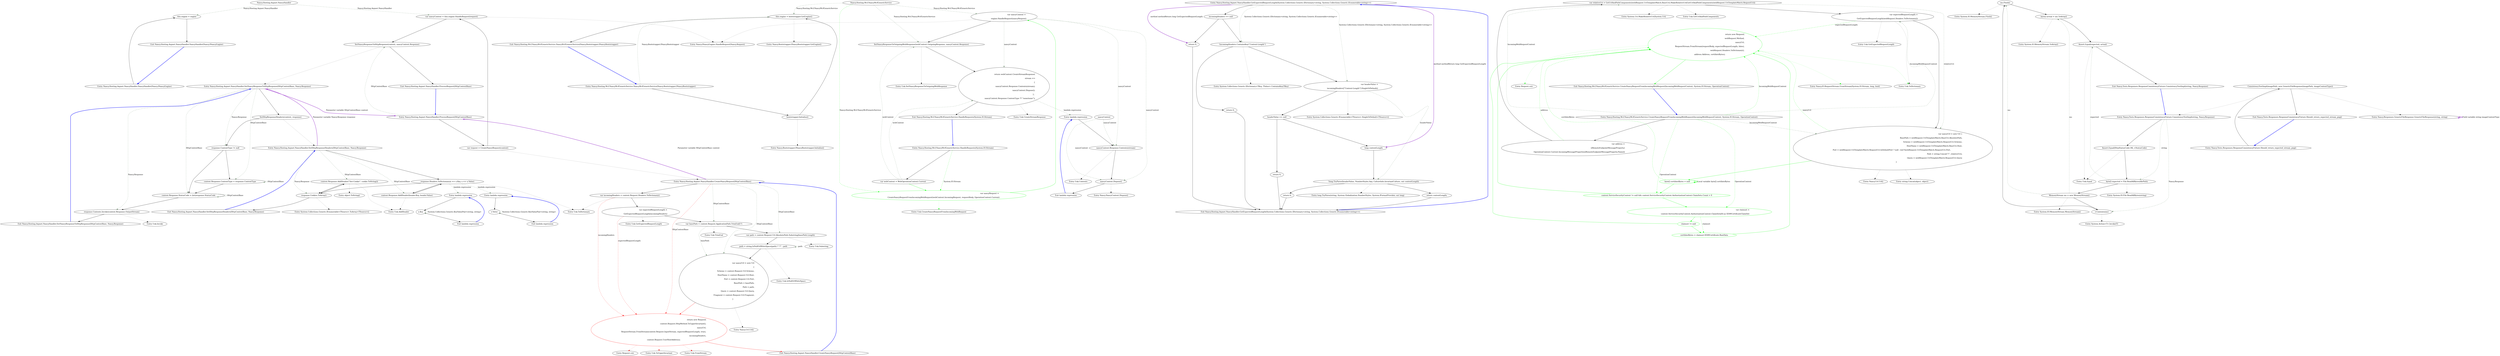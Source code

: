 digraph  {
n66 [label="Nancy.Hosting.Aspnet.NancyHandler", span=""];
n0 [label="Entry Nancy.Hosting.Aspnet.NancyHandler.NancyHandler(Nancy.INancyEngine)", span="20-20", cluster="Nancy.Hosting.Aspnet.NancyHandler.NancyHandler(Nancy.INancyEngine)"];
n1 [label="this.engine = engine", span="22-22", cluster="Nancy.Hosting.Aspnet.NancyHandler.NancyHandler(Nancy.INancyEngine)"];
n2 [label="Exit Nancy.Hosting.Aspnet.NancyHandler.NancyHandler(Nancy.INancyEngine)", span="20-20", cluster="Nancy.Hosting.Aspnet.NancyHandler.NancyHandler(Nancy.INancyEngine)"];
n3 [label="Entry Nancy.Hosting.Aspnet.NancyHandler.ProcessRequest(HttpContextBase)", span="29-29", cluster="Nancy.Hosting.Aspnet.NancyHandler.ProcessRequest(HttpContextBase)"];
n4 [label="var request = CreateNancyRequest(context)", span="31-31", cluster="Nancy.Hosting.Aspnet.NancyHandler.ProcessRequest(HttpContextBase)"];
n6 [label="SetNancyResponseToHttpResponse(context, nancyContext.Response)", span="35-35", cluster="Nancy.Hosting.Aspnet.NancyHandler.ProcessRequest(HttpContextBase)"];
n5 [label="var nancyContext = this.engine.HandleRequest(request)", span="33-33", cluster="Nancy.Hosting.Aspnet.NancyHandler.ProcessRequest(HttpContextBase)"];
n8 [label="Entry Nancy.Hosting.Aspnet.NancyHandler.CreateNancyRequest(HttpContextBase)", span="39-39", cluster="Nancy.Hosting.Aspnet.NancyHandler.CreateNancyRequest(HttpContextBase)"];
n9 [label="Entry Nancy.INancyEngine.HandleRequest(Nancy.Request)", span="21-21", cluster="Nancy.INancyEngine.HandleRequest(Nancy.Request)"];
n7 [label="Exit Nancy.Hosting.Aspnet.NancyHandler.ProcessRequest(HttpContextBase)", span="29-29", cluster="Nancy.Hosting.Aspnet.NancyHandler.ProcessRequest(HttpContextBase)"];
n10 [label="Entry Nancy.Hosting.Aspnet.NancyHandler.SetNancyResponseToHttpResponse(HttpContextBase, Nancy.Response)", span="99-99", cluster="Nancy.Hosting.Aspnet.NancyHandler.SetNancyResponseToHttpResponse(HttpContextBase, Nancy.Response)"];
n11 [label="var incomingHeaders = context.Request.Headers.ToDictionary()", span="41-41", cluster="Nancy.Hosting.Aspnet.NancyHandler.CreateNancyRequest(HttpContextBase)"];
n13 [label="var basePath = context.Request.ApplicationPath.TrimEnd('/')", span="46-46", cluster="Nancy.Hosting.Aspnet.NancyHandler.CreateNancyRequest(HttpContextBase)"];
n14 [label="var path = context.Request.Url.AbsolutePath.Substring(basePath.Length)", span="48-48", cluster="Nancy.Hosting.Aspnet.NancyHandler.CreateNancyRequest(HttpContextBase)"];
n16 [label="var nancyUrl = new Url\r\n                               {\r\n                                   Scheme = context.Request.Url.Scheme,\r\n                                   HostName = context.Request.Url.Host,\r\n                                   Port = context.Request.Url.Port,\r\n                                   BasePath = basePath,\r\n                                   Path = path,\r\n                                   Query = context.Request.Url.Query,\r\n                                   Fragment = context.Request.Url.Fragment,\r\n                               }", span="51-60", cluster="Nancy.Hosting.Aspnet.NancyHandler.CreateNancyRequest(HttpContextBase)"];
n17 [label="return new Request(\r\n                context.Request.HttpMethod.ToUpperInvariant(),\r\n                nancyUrl,\r\n                RequestStream.FromStream(context.Request.InputStream, expectedRequestLength, true),\r\n                incomingHeaders,\r\n                context.Request.UserHostAddress);", span="62-67", cluster="Nancy.Hosting.Aspnet.NancyHandler.CreateNancyRequest(HttpContextBase)", color=red, community=0];
n12 [label="var expectedRequestLength =\r\n                GetExpectedRequestLength(incomingHeaders)", span="43-44", cluster="Nancy.Hosting.Aspnet.NancyHandler.CreateNancyRequest(HttpContextBase)"];
n19 [label="Entry Unk.ToDictionary", span="", cluster="Unk.ToDictionary"];
n20 [label="Entry Unk.GetExpectedRequestLength", span="", cluster="Unk.GetExpectedRequestLength"];
n21 [label="Entry Unk.TrimEnd", span="", cluster="Unk.TrimEnd"];
n15 [label="path = string.IsNullOrWhiteSpace(path) ? ''/'' : path", span="49-49", cluster="Nancy.Hosting.Aspnet.NancyHandler.CreateNancyRequest(HttpContextBase)"];
n22 [label="Entry Unk.Substring", span="", cluster="Unk.Substring"];
n23 [label="Entry Unk.IsNullOrWhiteSpace", span="", cluster="Unk.IsNullOrWhiteSpace"];
n24 [label="Entry Nancy.Url.Url()", span="16-16", cluster="Nancy.Url.Url()"];
n18 [label="Exit Nancy.Hosting.Aspnet.NancyHandler.CreateNancyRequest(HttpContextBase)", span="39-39", cluster="Nancy.Hosting.Aspnet.NancyHandler.CreateNancyRequest(HttpContextBase)"];
n25 [label="Entry Request.cstr", span="", cluster="Request.cstr"];
n26 [label="Entry Unk.ToUpperInvariant", span="", cluster="Unk.ToUpperInvariant"];
n27 [label="Entry Unk.FromStream", span="", cluster="Unk.FromStream"];
n28 [label="Entry Nancy.Hosting.Aspnet.NancyHandler.GetExpectedRequestLength(System.Collections.Generic.IDictionary<string, System.Collections.Generic.IEnumerable<string>>)", span="70-70", cluster="Nancy.Hosting.Aspnet.NancyHandler.GetExpectedRequestLength(System.Collections.Generic.IDictionary<string, System.Collections.Generic.IEnumerable<string>>)"];
n29 [label="incomingHeaders == null", span="72-72", cluster="Nancy.Hosting.Aspnet.NancyHandler.GetExpectedRequestLength(System.Collections.Generic.IDictionary<string, System.Collections.Generic.IEnumerable<string>>)"];
n31 [label="!incomingHeaders.ContainsKey(''Content-Length'')", span="77-77", cluster="Nancy.Hosting.Aspnet.NancyHandler.GetExpectedRequestLength(System.Collections.Generic.IDictionary<string, System.Collections.Generic.IEnumerable<string>>)"];
n33 [label="var headerValue =\r\n                incomingHeaders[''Content-Length''].SingleOrDefault()", span="82-83", cluster="Nancy.Hosting.Aspnet.NancyHandler.GetExpectedRequestLength(System.Collections.Generic.IDictionary<string, System.Collections.Generic.IEnumerable<string>>)"];
n30 [label="return 0;", span="74-74", cluster="Nancy.Hosting.Aspnet.NancyHandler.GetExpectedRequestLength(System.Collections.Generic.IDictionary<string, System.Collections.Generic.IEnumerable<string>>)"];
n32 [label="return 0;", span="79-79", cluster="Nancy.Hosting.Aspnet.NancyHandler.GetExpectedRequestLength(System.Collections.Generic.IDictionary<string, System.Collections.Generic.IEnumerable<string>>)"];
n41 [label="Entry System.Collections.Generic.IDictionary<TKey, TValue>.ContainsKey(TKey)", span="0-0", cluster="System.Collections.Generic.IDictionary<TKey, TValue>.ContainsKey(TKey)"];
n34 [label="headerValue == null", span="85-85", cluster="Nancy.Hosting.Aspnet.NancyHandler.GetExpectedRequestLength(System.Collections.Generic.IDictionary<string, System.Collections.Generic.IEnumerable<string>>)"];
n42 [label="Entry System.Collections.Generic.IEnumerable<TSource>.SingleOrDefault<TSource>()", span="0-0", cluster="System.Collections.Generic.IEnumerable<TSource>.SingleOrDefault<TSource>()"];
n37 [label="!long.TryParse(headerValue, NumberStyles.Any, CultureInfo.InvariantCulture, out contentLength)", span="91-91", cluster="Nancy.Hosting.Aspnet.NancyHandler.GetExpectedRequestLength(System.Collections.Generic.IDictionary<string, System.Collections.Generic.IEnumerable<string>>)"];
n35 [label="return 0;", span="87-87", cluster="Nancy.Hosting.Aspnet.NancyHandler.GetExpectedRequestLength(System.Collections.Generic.IDictionary<string, System.Collections.Generic.IEnumerable<string>>)"];
n36 [label="long contentLength", span="90-90", cluster="Nancy.Hosting.Aspnet.NancyHandler.GetExpectedRequestLength(System.Collections.Generic.IDictionary<string, System.Collections.Generic.IEnumerable<string>>)"];
n38 [label="return 0;", span="93-93", cluster="Nancy.Hosting.Aspnet.NancyHandler.GetExpectedRequestLength(System.Collections.Generic.IDictionary<string, System.Collections.Generic.IEnumerable<string>>)"];
n39 [label="return contentLength;", span="96-96", cluster="Nancy.Hosting.Aspnet.NancyHandler.GetExpectedRequestLength(System.Collections.Generic.IDictionary<string, System.Collections.Generic.IEnumerable<string>>)"];
n43 [label="Entry long.TryParse(string, System.Globalization.NumberStyles, System.IFormatProvider, out long)", span="0-0", cluster="long.TryParse(string, System.Globalization.NumberStyles, System.IFormatProvider, out long)"];
n40 [label="Exit Nancy.Hosting.Aspnet.NancyHandler.GetExpectedRequestLength(System.Collections.Generic.IDictionary<string, System.Collections.Generic.IEnumerable<string>>)", span="70-70", cluster="Nancy.Hosting.Aspnet.NancyHandler.GetExpectedRequestLength(System.Collections.Generic.IDictionary<string, System.Collections.Generic.IEnumerable<string>>)"];
n44 [label="SetHttpResponseHeaders(context, response)", span="101-101", cluster="Nancy.Hosting.Aspnet.NancyHandler.SetNancyResponseToHttpResponse(HttpContextBase, Nancy.Response)"];
n45 [label="response.ContentType != null", span="103-103", cluster="Nancy.Hosting.Aspnet.NancyHandler.SetNancyResponseToHttpResponse(HttpContextBase, Nancy.Response)"];
n46 [label="context.Response.ContentType = response.ContentType", span="105-105", cluster="Nancy.Hosting.Aspnet.NancyHandler.SetNancyResponseToHttpResponse(HttpContextBase, Nancy.Response)"];
n47 [label="context.Response.StatusCode = (int)response.StatusCode", span="107-107", cluster="Nancy.Hosting.Aspnet.NancyHandler.SetNancyResponseToHttpResponse(HttpContextBase, Nancy.Response)"];
n48 [label="response.Contents.Invoke(context.Response.OutputStream)", span="108-108", cluster="Nancy.Hosting.Aspnet.NancyHandler.SetNancyResponseToHttpResponse(HttpContextBase, Nancy.Response)"];
n50 [label="Entry Nancy.Hosting.Aspnet.NancyHandler.SetHttpResponseHeaders(HttpContextBase, Nancy.Response)", span="111-111", cluster="Nancy.Hosting.Aspnet.NancyHandler.SetHttpResponseHeaders(HttpContextBase, Nancy.Response)"];
n49 [label="Exit Nancy.Hosting.Aspnet.NancyHandler.SetNancyResponseToHttpResponse(HttpContextBase, Nancy.Response)", span="99-99", cluster="Nancy.Hosting.Aspnet.NancyHandler.SetNancyResponseToHttpResponse(HttpContextBase, Nancy.Response)"];
n51 [label="Entry Unk.Invoke", span="", cluster="Unk.Invoke"];
n52 [label="response.Headers.ToDictionary(x => x.Key, x => x.Value)", span="113-113", cluster="Nancy.Hosting.Aspnet.NancyHandler.SetHttpResponseHeaders(HttpContextBase, Nancy.Response)"];
n53 [label="context.Response.AddHeader(header.Key, header.Value)", span="115-115", cluster="Nancy.Hosting.Aspnet.NancyHandler.SetHttpResponseHeaders(HttpContextBase, Nancy.Response)"];
n54 [label="response.Cookies.ToArray()", span="118-118", cluster="Nancy.Hosting.Aspnet.NancyHandler.SetHttpResponseHeaders(HttpContextBase, Nancy.Response)"];
n55 [label="context.Response.AddHeader(''Set-Cookie'', cookie.ToString())", span="120-120", cluster="Nancy.Hosting.Aspnet.NancyHandler.SetHttpResponseHeaders(HttpContextBase, Nancy.Response)"];
n60 [label="Entry lambda expression", span="113-113", cluster="lambda expression"];
n63 [label="Entry lambda expression", span="113-113", cluster="lambda expression"];
n57 [label="Entry Unk.AddHeader", span="", cluster="Unk.AddHeader"];
n56 [label="Exit Nancy.Hosting.Aspnet.NancyHandler.SetHttpResponseHeaders(HttpContextBase, Nancy.Response)", span="111-111", cluster="Nancy.Hosting.Aspnet.NancyHandler.SetHttpResponseHeaders(HttpContextBase, Nancy.Response)"];
n58 [label="Entry System.Collections.Generic.IEnumerable<TSource>.ToArray<TSource>()", span="0-0", cluster="System.Collections.Generic.IEnumerable<TSource>.ToArray<TSource>()"];
n59 [label="Entry object.ToString()", span="0-0", cluster="object.ToString()"];
n61 [label="x.Key", span="113-113", cluster="lambda expression"];
n62 [label="Exit lambda expression", span="113-113", cluster="lambda expression"];
n64 [label="x.Value", span="113-113", cluster="lambda expression"];
n65 [label="Exit lambda expression", span="113-113", cluster="lambda expression"];
m1_6 [label="Entry Nancy.Bootstrapper.INancyBootstrapper.Initialise()", span="10-10", cluster="Nancy.Bootstrapper.INancyBootstrapper.Initialise()", file="NancyWcfGenericService.cs"];
m1_38 [label="Entry System.Uri.MakeRelativeUri(System.Uri)", span="0-0", cluster="System.Uri.MakeRelativeUri(System.Uri)", file="NancyWcfGenericService.cs"];
m1_37 [label="Entry Unk.GetUrlAndPathComponents", span="", cluster="Unk.GetUrlAndPathComponents", file="NancyWcfGenericService.cs"];
m1_25 [label="Entry Nancy.Hosting.Wcf.NancyWcfGenericService.CreateNancyRequestFromIncomingWebRequest(IncomingWebRequestContext, System.IO.Stream, OperationContext)", span="70-70", cluster="Nancy.Hosting.Wcf.NancyWcfGenericService.CreateNancyRequestFromIncomingWebRequest(IncomingWebRequestContext, System.IO.Stream, OperationContext)", file="NancyWcfGenericService.cs"];
m1_31 [label="context.ServiceSecurityContext != null && context.ServiceSecurityContext.AuthorizationContext.ClaimSets.Count > 0", span="92-92", cluster="Nancy.Hosting.Wcf.NancyWcfGenericService.CreateNancyRequestFromIncomingWebRequest(IncomingWebRequestContext, System.IO.Stream, OperationContext)", color=green, community=0, file="NancyWcfGenericService.cs"];
m1_30 [label="byte[] certifateBytes = null", span="90-90", cluster="Nancy.Hosting.Wcf.NancyWcfGenericService.CreateNancyRequestFromIncomingWebRequest(IncomingWebRequestContext, System.IO.Stream, OperationContext)", color=green, community=0, file="NancyWcfGenericService.cs"];
m1_32 [label="var claimset =\r\n                    context.ServiceSecurityContext.AuthorizationContext.ClaimSets[0] as X509CertificateClaimSet", span="94-95", cluster="Nancy.Hosting.Wcf.NancyWcfGenericService.CreateNancyRequestFromIncomingWebRequest(IncomingWebRequestContext, System.IO.Stream, OperationContext)", color=green, community=0, file="NancyWcfGenericService.cs"];
m1_35 [label="return new Request(\r\n                webRequest.Method,\r\n                nancyUrl,\r\n                RequestStream.FromStream(requestBody, expectedRequestLength, false),\r\n                webRequest.Headers.ToDictionary(),\r\n                address.Address, certifateBytes);", span="103-108", cluster="Nancy.Hosting.Wcf.NancyWcfGenericService.CreateNancyRequestFromIncomingWebRequest(IncomingWebRequestContext, System.IO.Stream, OperationContext)", color=green, community=0, file="NancyWcfGenericService.cs"];
m1_33 [label="claimset != null", span="97-97", cluster="Nancy.Hosting.Wcf.NancyWcfGenericService.CreateNancyRequestFromIncomingWebRequest(IncomingWebRequestContext, System.IO.Stream, OperationContext)", color=green, community=0, file="NancyWcfGenericService.cs"];
m1_34 [label="certifateBytes = claimset.X509Certificate.RawData", span="99-99", cluster="Nancy.Hosting.Wcf.NancyWcfGenericService.CreateNancyRequestFromIncomingWebRequest(IncomingWebRequestContext, System.IO.Stream, OperationContext)", color=green, community=0, file="NancyWcfGenericService.cs"];
m1_26 [label="var address =\r\n                ((RemoteEndpointMessageProperty)\r\n                 OperationContext.Current.IncomingMessageProperties[RemoteEndpointMessageProperty.Name])", span="72-74", cluster="Nancy.Hosting.Wcf.NancyWcfGenericService.CreateNancyRequestFromIncomingWebRequest(IncomingWebRequestContext, System.IO.Stream, OperationContext)", file="NancyWcfGenericService.cs"];
m1_28 [label="var expectedRequestLength =\r\n                GetExpectedRequestLength(webRequest.Headers.ToDictionary())", span="78-79", cluster="Nancy.Hosting.Wcf.NancyWcfGenericService.CreateNancyRequestFromIncomingWebRequest(IncomingWebRequestContext, System.IO.Stream, OperationContext)", file="NancyWcfGenericService.cs"];
m1_29 [label="var nancyUrl = new Url {\r\n                BasePath = webRequest.UriTemplateMatch.BaseUri.AbsolutePath,\r\n                Scheme = webRequest.UriTemplateMatch.RequestUri.Scheme,\r\n                HostName = webRequest.UriTemplateMatch.BaseUri.Host,\r\n                Port = webRequest.UriTemplateMatch.RequestUri.IsDefaultPort ? null : (int?)webRequest.UriTemplateMatch.RequestUri.Port,                    \r\n                Path = string.Concat(''/'', relativeUri),\r\n                Query = webRequest.UriTemplateMatch.RequestUri.Query\r\n            }", span="81-88", cluster="Nancy.Hosting.Wcf.NancyWcfGenericService.CreateNancyRequestFromIncomingWebRequest(IncomingWebRequestContext, System.IO.Stream, OperationContext)", file="NancyWcfGenericService.cs"];
m1_27 [label="var relativeUri = GetUrlAndPathComponents(webRequest.UriTemplateMatch.BaseUri).MakeRelativeUri(GetUrlAndPathComponents(webRequest.UriTemplateMatch.RequestUri))", span="76-76", cluster="Nancy.Hosting.Wcf.NancyWcfGenericService.CreateNancyRequestFromIncomingWebRequest(IncomingWebRequestContext, System.IO.Stream, OperationContext)", file="NancyWcfGenericService.cs"];
m1_36 [label="Exit Nancy.Hosting.Wcf.NancyWcfGenericService.CreateNancyRequestFromIncomingWebRequest(IncomingWebRequestContext, System.IO.Stream, OperationContext)", span="70-70", cluster="Nancy.Hosting.Wcf.NancyWcfGenericService.CreateNancyRequestFromIncomingWebRequest(IncomingWebRequestContext, System.IO.Stream, OperationContext)", file="NancyWcfGenericService.cs"];
m1_24 [label="Entry Nancy.NancyContext.Dispose()", span="109-109", cluster="Nancy.NancyContext.Dispose()", file="NancyWcfGenericService.cs"];
m1_15 [label="Entry Unk.CreateNancyRequestFromIncomingWebRequest", span="", cluster="Unk.CreateNancyRequestFromIncomingWebRequest", file="NancyWcfGenericService.cs"];
m1_44 [label="Entry Nancy.IO.RequestStream.FromStream(System.IO.Stream, long, bool)", span="233-233", cluster="Nancy.IO.RequestStream.FromStream(System.IO.Stream, long, bool)", file="NancyWcfGenericService.cs"];
m1_8 [label="Entry Nancy.Hosting.Wcf.NancyWcfGenericService.HandleRequests(System.IO.Stream)", span="49-49", cluster="Nancy.Hosting.Wcf.NancyWcfGenericService.HandleRequests(System.IO.Stream)", file="NancyWcfGenericService.cs"];
m1_10 [label="var nancyRequest = \r\n                CreateNancyRequestFromIncomingWebRequest(webContext.IncomingRequest, requestBody, OperationContext.Current)", span="53-54", cluster="Nancy.Hosting.Wcf.NancyWcfGenericService.HandleRequests(System.IO.Stream)", color=green, community=0, file="NancyWcfGenericService.cs"];
m1_9 [label="var webContext = WebOperationContext.Current", span="51-51", cluster="Nancy.Hosting.Wcf.NancyWcfGenericService.HandleRequests(System.IO.Stream)", file="NancyWcfGenericService.cs"];
m1_11 [label="var nancyContext = \r\n                engine.HandleRequest(nancyRequest)", span="56-57", cluster="Nancy.Hosting.Wcf.NancyWcfGenericService.HandleRequests(System.IO.Stream)", file="NancyWcfGenericService.cs"];
m1_12 [label="SetNancyResponseToOutgoingWebResponse(webContext.OutgoingResponse, nancyContext.Response)", span="59-59", cluster="Nancy.Hosting.Wcf.NancyWcfGenericService.HandleRequests(System.IO.Stream)", file="NancyWcfGenericService.cs"];
m1_13 [label="return webContext.CreateStreamResponse(\r\n                stream =>\r\n                    {\r\n                        nancyContext.Response.Contents(stream);\r\n                        nancyContext.Dispose();\r\n                    }, \r\n                    nancyContext.Response.ContentType ?? ''none/none'');", span="61-67", cluster="Nancy.Hosting.Wcf.NancyWcfGenericService.HandleRequests(System.IO.Stream)", file="NancyWcfGenericService.cs"];
m1_14 [label="Exit Nancy.Hosting.Wcf.NancyWcfGenericService.HandleRequests(System.IO.Stream)", span="49-49", cluster="Nancy.Hosting.Wcf.NancyWcfGenericService.HandleRequests(System.IO.Stream)", file="NancyWcfGenericService.cs"];
m1_41 [label="Entry Nancy.Url.Url()", span="16-16", cluster="Nancy.Url.Url()", file="NancyWcfGenericService.cs"];
m1_39 [label="Entry Unk.ToDictionary", span="", cluster="Unk.ToDictionary", file="NancyWcfGenericService.cs"];
m1_2 [label="Entry Nancy.Hosting.Wcf.NancyWcfGenericService.NancyWcfGenericService(Nancy.Bootstrapper.INancyBootstrapper)", span="37-37", cluster="Nancy.Hosting.Wcf.NancyWcfGenericService.NancyWcfGenericService(Nancy.Bootstrapper.INancyBootstrapper)", file="NancyWcfGenericService.cs"];
m1_4 [label="this.engine = bootstrapper.GetEngine()", span="40-40", cluster="Nancy.Hosting.Wcf.NancyWcfGenericService.NancyWcfGenericService(Nancy.Bootstrapper.INancyBootstrapper)", file="NancyWcfGenericService.cs"];
m1_3 [label="bootstrapper.Initialise()", span="39-39", cluster="Nancy.Hosting.Wcf.NancyWcfGenericService.NancyWcfGenericService(Nancy.Bootstrapper.INancyBootstrapper)", file="NancyWcfGenericService.cs"];
m1_5 [label="Exit Nancy.Hosting.Wcf.NancyWcfGenericService.NancyWcfGenericService(Nancy.Bootstrapper.INancyBootstrapper)", span="37-37", cluster="Nancy.Hosting.Wcf.NancyWcfGenericService.NancyWcfGenericService(Nancy.Bootstrapper.INancyBootstrapper)", file="NancyWcfGenericService.cs"];
m1_42 [label="Entry string.Concat(object, object)", span="0-0", cluster="string.Concat(object, object)", file="NancyWcfGenericService.cs"];
m1_18 [label="Entry Unk.CreateStreamResponse", span="", cluster="Unk.CreateStreamResponse", file="NancyWcfGenericService.cs"];
m1_23 [label="Entry Unk.Contents", span="", cluster="Unk.Contents", file="NancyWcfGenericService.cs"];
m1_17 [label="Entry Unk.SetNancyResponseToOutgoingWebResponse", span="", cluster="Unk.SetNancyResponseToOutgoingWebResponse", file="NancyWcfGenericService.cs"];
m1_7 [label="Entry Nancy.Bootstrapper.INancyBootstrapper.GetEngine()", span="16-16", cluster="Nancy.Bootstrapper.INancyBootstrapper.GetEngine()", file="NancyWcfGenericService.cs"];
m1_19 [label="Entry lambda expression", span="62-66", cluster="lambda expression", file="NancyWcfGenericService.cs"];
m1_20 [label="nancyContext.Response.Contents(stream)", span="64-64", cluster="lambda expression", file="NancyWcfGenericService.cs"];
m1_21 [label="nancyContext.Dispose()", span="65-65", cluster="lambda expression", file="NancyWcfGenericService.cs"];
m1_22 [label="Exit lambda expression", span="62-66", cluster="lambda expression", file="NancyWcfGenericService.cs"];
m1_40 [label="Entry Unk.GetExpectedRequestLength", span="", cluster="Unk.GetExpectedRequestLength", file="NancyWcfGenericService.cs"];
m1_43 [label="Entry Request.cstr", span="", cluster="Request.cstr", file="NancyWcfGenericService.cs"];
m1_78 [label="Nancy.Hosting.Wcf.NancyWcfGenericService", span="", file="NancyWcfGenericService.cs"];
m1_79 [label=nancyContext, span="", file="NancyWcfGenericService.cs"];
m2_17 [label="Entry System.IO.MemoryStream.Flush()", span="0-0", cluster="System.IO.MemoryStream.Flush()", file="Request.cs"];
m2_14 [label="Entry System.IO.File.ReadAllBytes(string)", span="0-0", cluster="System.IO.File.ReadAllBytes(string)", file="Request.cs"];
m2_3 [label="Entry Nancy.Responses.GenericFileResponse.GenericFileResponse(string, string)", span="10-10", cluster="Nancy.Responses.GenericFileResponse.GenericFileResponse(string, string)", file="Request.cs"];
m2_18 [label="Entry System.IO.MemoryStream.ToArray()", span="0-0", cluster="System.IO.MemoryStream.ToArray()", file="Request.cs"];
m2_13 [label="Entry Unk.Equal", span="", cluster="Unk.Equal", file="Request.cs"];
m2_4 [label="Entry Nancy.Tests.Responses.ResponseConsistencyFixture.ConsistencyTestImpl(string, Nancy.Response)", span="14-14", cluster="Nancy.Tests.Responses.ResponseConsistencyFixture.ConsistencyTestImpl(string, Nancy.Response)", file="Request.cs"];
m2_5 [label="Assert.Equal(HttpStatusCode.OK, r.StatusCode)", span="16-16", cluster="Nancy.Tests.Responses.ResponseConsistencyFixture.ConsistencyTestImpl(string, Nancy.Response)", file="Request.cs"];
m2_6 [label="byte[] expected = File.ReadAllBytes(filePath)", span="18-18", cluster="Nancy.Tests.Responses.ResponseConsistencyFixture.ConsistencyTestImpl(string, Nancy.Response)", file="Request.cs"];
m2_8 [label="r.Contents(ms)", span="21-21", cluster="Nancy.Tests.Responses.ResponseConsistencyFixture.ConsistencyTestImpl(string, Nancy.Response)", file="Request.cs"];
m2_7 [label="MemoryStream ms = new MemoryStream()", span="20-20", cluster="Nancy.Tests.Responses.ResponseConsistencyFixture.ConsistencyTestImpl(string, Nancy.Response)", file="Request.cs"];
m2_11 [label="Assert.Equal(expected, actual)", span="25-25", cluster="Nancy.Tests.Responses.ResponseConsistencyFixture.ConsistencyTestImpl(string, Nancy.Response)", file="Request.cs"];
m2_9 [label="ms.Flush()", span="22-22", cluster="Nancy.Tests.Responses.ResponseConsistencyFixture.ConsistencyTestImpl(string, Nancy.Response)", file="Request.cs"];
m2_10 [label="byte[] actual = ms.ToArray()", span="23-23", cluster="Nancy.Tests.Responses.ResponseConsistencyFixture.ConsistencyTestImpl(string, Nancy.Response)", file="Request.cs"];
m2_12 [label="Exit Nancy.Tests.Responses.ResponseConsistencyFixture.ConsistencyTestImpl(string, Nancy.Response)", span="14-14", cluster="Nancy.Tests.Responses.ResponseConsistencyFixture.ConsistencyTestImpl(string, Nancy.Response)", file="Request.cs"];
m2_0 [label="Entry Nancy.Tests.Responses.ResponseConsistencyFixture.Should_return_expected_stream_png()", span="12-12", cluster="Nancy.Tests.Responses.ResponseConsistencyFixture.Should_return_expected_stream_png()", file="Request.cs"];
m2_1 [label="ConsistencyTestImpl(imagePath, new GenericFileResponse(imagePath, imageContentType))", span="12-12", cluster="Nancy.Tests.Responses.ResponseConsistencyFixture.Should_return_expected_stream_png()", file="Request.cs"];
m2_2 [label="Exit Nancy.Tests.Responses.ResponseConsistencyFixture.Should_return_expected_stream_png()", span="12-12", cluster="Nancy.Tests.Responses.ResponseConsistencyFixture.Should_return_expected_stream_png()", file="Request.cs"];
m2_16 [label="Entry System.Action<T>.Invoke(T)", span="0-0", cluster="System.Action<T>.Invoke(T)", file="Request.cs"];
m2_15 [label="Entry System.IO.MemoryStream.MemoryStream()", span="0-0", cluster="System.IO.MemoryStream.MemoryStream()", file="Request.cs"];
n66 -> n1  [key=1, style=dashed, color=darkseagreen4, label="Nancy.Hosting.Aspnet.NancyHandler"];
n66 -> n5  [key=1, style=dashed, color=darkseagreen4, label="Nancy.Hosting.Aspnet.NancyHandler"];
n0 -> n1  [key=0, style=solid];
n1 -> n2  [key=0, style=solid];
n2 -> n0  [key=0, style=bold, color=blue];
n3 -> n4  [key=0, style=solid];
n3 -> n6  [key=1, style=dashed, color=darkseagreen4, label=HttpContextBase];
n4 -> n5  [key=0, style=solid];
n4 -> n8  [key=2, style=dotted];
n6 -> n7  [key=0, style=solid];
n6 -> n10  [key=2, style=dotted];
n5 -> n6  [key=0, style=solid];
n5 -> n9  [key=2, style=dotted];
n8 -> n11  [key=0, style=solid];
n8 -> n13  [key=1, style=dashed, color=darkseagreen4, label=HttpContextBase];
n8 -> n14  [key=1, style=dashed, color=darkseagreen4, label=HttpContextBase];
n8 -> n16  [key=1, style=dashed, color=darkseagreen4, label=HttpContextBase];
n8 -> n17  [key=1, style=dashed, color=red, label=HttpContextBase];
n8 -> n3  [key=3, color=darkorchid, style=bold, label="Parameter variable HttpContextBase context"];
n7 -> n3  [key=0, style=bold, color=blue];
n10 -> n44  [key=0, style=solid];
n10 -> n45  [key=1, style=dashed, color=darkseagreen4, label="Nancy.Response"];
n10 -> n46  [key=1, style=dashed, color=darkseagreen4, label=HttpContextBase];
n10 -> n47  [key=1, style=dashed, color=darkseagreen4, label=HttpContextBase];
n10 -> n48  [key=1, style=dashed, color=darkseagreen4, label="Nancy.Response"];
n10 -> n3  [key=3, color=darkorchid, style=bold, label="Parameter variable HttpContextBase context"];
n11 -> n12  [key=0, style=solid];
n11 -> n19  [key=2, style=dotted];
n11 -> n17  [key=1, style=dashed, color=red, label=incomingHeaders];
n13 -> n14  [key=0, style=solid];
n13 -> n21  [key=2, style=dotted];
n13 -> n16  [key=1, style=dashed, color=darkseagreen4, label=basePath];
n14 -> n15  [key=0, style=solid];
n14 -> n22  [key=2, style=dotted];
n16 -> n17  [key=0, style=solid, color=red];
n16 -> n24  [key=2, style=dotted];
n17 -> n18  [key=0, style=solid, color=red];
n17 -> n25  [key=2, style=dotted, color=red];
n17 -> n26  [key=2, style=dotted, color=red];
n17 -> n27  [key=2, style=dotted, color=red];
n12 -> n13  [key=0, style=solid];
n12 -> n20  [key=2, style=dotted];
n12 -> n17  [key=1, style=dashed, color=red, label=expectedRequestLength];
n15 -> n16  [key=0, style=solid];
n15 -> n23  [key=2, style=dotted];
n15 -> n15  [key=1, style=dashed, color=darkseagreen4, label=path];
n18 -> n8  [key=0, style=bold, color=blue];
n28 -> n29  [key=0, style=solid];
n28 -> n31  [key=1, style=dashed, color=darkseagreen4, label="System.Collections.Generic.IDictionary<string, System.Collections.Generic.IEnumerable<string>>"];
n28 -> n33  [key=1, style=dashed, color=darkseagreen4, label="System.Collections.Generic.IDictionary<string, System.Collections.Generic.IEnumerable<string>>"];
n28 -> n30  [key=3, color=darkorchid, style=bold, label="method methodReturn long GetExpectedRequestLength"];
n28 -> n36  [key=3, color=darkorchid, style=bold, label="method methodReturn long GetExpectedRequestLength"];
n29 -> n30  [key=0, style=solid];
n29 -> n31  [key=0, style=solid];
n31 -> n32  [key=0, style=solid];
n31 -> n33  [key=0, style=solid];
n31 -> n41  [key=2, style=dotted];
n33 -> n34  [key=0, style=solid];
n33 -> n42  [key=2, style=dotted];
n33 -> n37  [key=1, style=dashed, color=darkseagreen4, label=headerValue];
n30 -> n40  [key=0, style=solid];
n32 -> n40  [key=0, style=solid];
n34 -> n35  [key=0, style=solid];
n34 -> n36  [key=0, style=solid];
n37 -> n38  [key=0, style=solid];
n37 -> n39  [key=0, style=solid];
n37 -> n43  [key=2, style=dotted];
n35 -> n40  [key=0, style=solid];
n36 -> n37  [key=0, style=solid];
n38 -> n40  [key=0, style=solid];
n39 -> n40  [key=0, style=solid];
n40 -> n28  [key=0, style=bold, color=blue];
n44 -> n45  [key=0, style=solid];
n44 -> n50  [key=2, style=dotted];
n45 -> n46  [key=0, style=solid];
n45 -> n47  [key=0, style=solid];
n46 -> n47  [key=0, style=solid];
n46 -> n46  [key=1, style=dashed, color=darkseagreen4, label=HttpContextBase];
n47 -> n48  [key=0, style=solid];
n47 -> n47  [key=1, style=dashed, color=darkseagreen4, label=HttpContextBase];
n48 -> n49  [key=0, style=solid];
n48 -> n51  [key=2, style=dotted];
n50 -> n52  [key=0, style=solid];
n50 -> n53  [key=1, style=dashed, color=darkseagreen4, label=HttpContextBase];
n50 -> n54  [key=1, style=dashed, color=darkseagreen4, label="Nancy.Response"];
n50 -> n55  [key=1, style=dashed, color=darkseagreen4, label=HttpContextBase];
n50 -> n10  [key=3, color=darkorchid, style=bold, label="Parameter variable Nancy.Response response"];
n49 -> n10  [key=0, style=bold, color=blue];
n52 -> n53  [key=0, style=solid];
n52 -> n54  [key=0, style=solid];
n52 -> n19  [key=2, style=dotted];
n52 -> n60  [key=1, style=dashed, color=darkseagreen4, label="lambda expression"];
n52 -> n63  [key=1, style=dashed, color=darkseagreen4, label="lambda expression"];
n53 -> n52  [key=0, style=solid];
n53 -> n57  [key=2, style=dotted];
n54 -> n55  [key=0, style=solid];
n54 -> n56  [key=0, style=solid];
n54 -> n58  [key=2, style=dotted];
n55 -> n54  [key=0, style=solid];
n55 -> n59  [key=2, style=dotted];
n55 -> n57  [key=2, style=dotted];
n60 -> n61  [key=0, style=solid];
n63 -> n64  [key=0, style=solid];
n56 -> n50  [key=0, style=bold, color=blue];
n61 -> n62  [key=0, style=solid];
n61 -> n61  [key=1, style=dashed, color=darkseagreen4, label="System.Collections.Generic.KeyValuePair<string, string>"];
n62 -> n60  [key=0, style=bold, color=blue];
n64 -> n65  [key=0, style=solid];
n64 -> n64  [key=1, style=dashed, color=darkseagreen4, label="System.Collections.Generic.KeyValuePair<string, string>"];
n65 -> n63  [key=0, style=bold, color=blue];
m1_25 -> m1_31  [key=1, style=dashed, color=green, label=OperationContext];
m1_25 -> m1_32  [key=1, style=dashed, color=green, label=OperationContext];
m1_25 -> m1_35  [key=1, style=dashed, color=green, label=IncomingWebRequestContext];
m1_25 -> m1_26  [key=0, style=solid];
m1_25 -> m1_27  [key=1, style=dashed, color=darkseagreen4, label=IncomingWebRequestContext];
m1_25 -> m1_28  [key=1, style=dashed, color=darkseagreen4, label=IncomingWebRequestContext];
m1_25 -> m1_29  [key=1, style=dashed, color=darkseagreen4, label=IncomingWebRequestContext];
m1_31 -> m1_32  [key=0, style=solid, color=green];
m1_31 -> m1_35  [key=0, style=solid, color=green];
m1_30 -> m1_31  [key=0, style=solid, color=green];
m1_30 -> m1_35  [key=1, style=dashed, color=green, label=certifateBytes];
m1_30 -> m1_30  [key=3, color=green, style=bold, label="Local variable byte[] certifateBytes"];
m1_32 -> m1_33  [key=0, style=solid, color=green];
m1_32 -> m1_34  [key=1, style=dashed, color=green, label=claimset];
m1_35 -> m1_36  [key=0, style=solid, color=green];
m1_35 -> m1_43  [key=2, style=dotted, color=green];
m1_35 -> m1_44  [key=2, style=dotted, color=green];
m1_35 -> m1_39  [key=2, style=dotted, color=green];
m1_33 -> m1_35  [key=0, style=solid, color=green];
m1_33 -> m1_34  [key=0, style=solid, color=green];
m1_34 -> m1_35  [key=0, style=solid, color=green];
m1_26 -> m1_35  [key=1, style=dashed, color=green, label=address];
m1_26 -> m1_27  [key=0, style=solid];
m1_28 -> m1_35  [key=1, style=dashed, color=green, label=expectedRequestLength];
m1_28 -> m1_29  [key=0, style=solid];
m1_28 -> m1_39  [key=2, style=dotted];
m1_28 -> m1_40  [key=2, style=dotted];
m1_29 -> m1_35  [key=1, style=dashed, color=green, label=nancyUrl];
m1_29 -> m1_30  [key=0, style=solid, color=green];
m1_29 -> m1_41  [key=2, style=dotted];
m1_29 -> m1_42  [key=2, style=dotted];
m1_27 -> m1_28  [key=0, style=solid];
m1_27 -> m1_29  [key=1, style=dashed, color=darkseagreen4, label=relativeUri];
m1_27 -> m1_37  [key=2, style=dotted];
m1_27 -> m1_38  [key=2, style=dotted];
m1_36 -> m1_25  [key=0, style=bold, color=blue];
m1_8 -> m1_10  [key=1, style=dashed, color=green, label="System.IO.Stream"];
m1_8 -> m1_9  [key=0, style=solid];
m1_10 -> m1_11  [key=0, style=solid, color=green];
m1_10 -> m1_15  [key=2, style=dotted, color=green];
m1_9 -> m1_10  [key=0, style=solid, color=green];
m1_9 -> m1_12  [key=1, style=dashed, color=darkseagreen4, label=webContext];
m1_9 -> m1_13  [key=1, style=dashed, color=darkseagreen4, label=webContext];
m1_11 -> m1_12  [key=0, style=solid];
m1_11 -> n9  [key=2, style=dotted];
m1_11 -> m1_13  [key=1, style=dashed, color=darkseagreen4, label=nancyContext];
m1_11 -> m1_20  [key=1, style=dashed, color=darkseagreen4, label=nancyContext];
m1_11 -> m1_21  [key=1, style=dashed, color=darkseagreen4, label=nancyContext];
m1_12 -> m1_13  [key=0, style=solid];
m1_12 -> m1_17  [key=2, style=dotted];
m1_13 -> m1_14  [key=0, style=solid];
m1_13 -> m1_18  [key=2, style=dotted];
m1_13 -> m1_19  [key=1, style=dashed, color=darkseagreen4, label="lambda expression"];
m1_14 -> m1_8  [key=0, style=bold, color=blue];
m1_2 -> m1_4  [key=1, style=dashed, color=darkseagreen4, label="Nancy.Bootstrapper.INancyBootstrapper"];
m1_2 -> m1_3  [key=0, style=solid];
m1_4 -> m1_5  [key=0, style=solid];
m1_4 -> m1_7  [key=2, style=dotted];
m1_3 -> m1_4  [key=0, style=solid];
m1_3 -> m1_6  [key=2, style=dotted];
m1_5 -> m1_2  [key=0, style=bold, color=blue];
m1_19 -> m1_20  [key=0, style=solid];
m1_20 -> m1_21  [key=0, style=solid];
m1_20 -> m1_23  [key=2, style=dotted];
m1_21 -> m1_22  [key=0, style=solid];
m1_21 -> m1_24  [key=2, style=dotted];
m1_22 -> m1_19  [key=0, style=bold, color=blue];
m1_78 -> m1_10  [key=1, style=dashed, color=green, label="Nancy.Hosting.Wcf.NancyWcfGenericService"];
m1_78 -> m1_4  [key=1, style=dashed, color=darkseagreen4, label="Nancy.Hosting.Wcf.NancyWcfGenericService"];
m1_78 -> m1_11  [key=1, style=dashed, color=darkseagreen4, label="Nancy.Hosting.Wcf.NancyWcfGenericService"];
m1_78 -> m1_12  [key=1, style=dashed, color=darkseagreen4, label="Nancy.Hosting.Wcf.NancyWcfGenericService"];
m1_79 -> m1_20  [key=1, style=dashed, color=darkseagreen4, label=nancyContext];
m1_79 -> m1_21  [key=1, style=dashed, color=darkseagreen4, label=nancyContext];
m2_3 -> m2_3  [key=3, color=darkorchid, style=bold, label="Field variable string imageContentType"];
m2_4 -> m2_5  [key=0, style=solid];
m2_4 -> m2_6  [key=1, style=dashed, color=darkseagreen4, label=string];
m2_4 -> m2_8  [key=1, style=dashed, color=darkseagreen4, label="Nancy.Response"];
m2_5 -> m2_6  [key=0, style=solid];
m2_5 -> m2_13  [key=2, style=dotted];
m2_6 -> m2_7  [key=0, style=solid];
m2_6 -> m2_14  [key=2, style=dotted];
m2_6 -> m2_11  [key=1, style=dashed, color=darkseagreen4, label=expected];
m2_8 -> m2_9  [key=0, style=solid];
m2_8 -> m2_16  [key=2, style=dotted];
m2_7 -> m2_8  [key=0, style=solid];
m2_7 -> m2_15  [key=2, style=dotted];
m2_7 -> m2_9  [key=1, style=dashed, color=darkseagreen4, label=ms];
m2_7 -> m2_10  [key=1, style=dashed, color=darkseagreen4, label=ms];
m2_11 -> m2_12  [key=0, style=solid];
m2_11 -> m2_13  [key=2, style=dotted];
m2_9 -> m2_10  [key=0, style=solid];
m2_9 -> m2_17  [key=2, style=dotted];
m2_10 -> m2_11  [key=0, style=solid];
m2_10 -> m2_18  [key=2, style=dotted];
m2_12 -> m2_4  [key=0, style=bold, color=blue];
m2_0 -> m2_1  [key=0, style=solid];
m2_1 -> m2_2  [key=0, style=solid];
m2_1 -> m2_3  [key=2, style=dotted];
m2_1 -> m2_4  [key=2, style=dotted];
m2_2 -> m2_0  [key=0, style=bold, color=blue];
}
